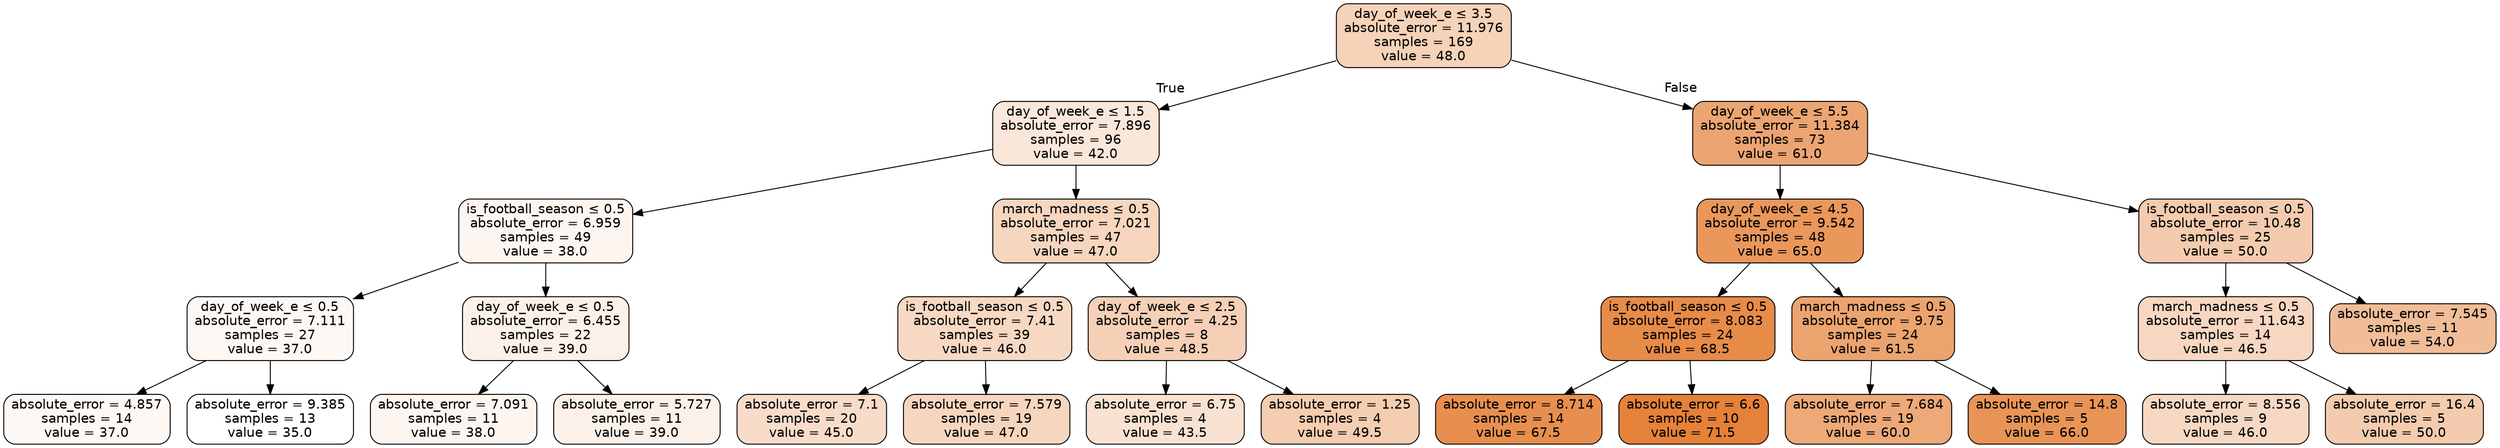 digraph Tree {
node [shape=box, style="filled, rounded", color="black", fontname="helvetica"] ;
edge [fontname="helvetica"] ;
0 [label=<day_of_week_e &le; 3.5<br/>absolute_error = 11.976<br/>samples = 169<br/>value = 48.0>, fillcolor="#f6d2b8"] ;
1 [label=<day_of_week_e &le; 1.5<br/>absolute_error = 7.896<br/>samples = 96<br/>value = 42.0>, fillcolor="#fae7d9"] ;
0 -> 1 [labeldistance=2.5, labelangle=45, headlabel="True"] ;
2 [label=<is_football_season &le; 0.5<br/>absolute_error = 6.959<br/>samples = 49<br/>value = 38.0>, fillcolor="#fdf5ef"] ;
1 -> 2 ;
3 [label=<day_of_week_e &le; 0.5<br/>absolute_error = 7.111<br/>samples = 27<br/>value = 37.0>, fillcolor="#fef8f4"] ;
2 -> 3 ;
4 [label=<absolute_error = 4.857<br/>samples = 14<br/>value = 37.0>, fillcolor="#fef8f4"] ;
3 -> 4 ;
5 [label=<absolute_error = 9.385<br/>samples = 13<br/>value = 35.0>, fillcolor="#ffffff"] ;
3 -> 5 ;
6 [label=<day_of_week_e &le; 0.5<br/>absolute_error = 6.455<br/>samples = 22<br/>value = 39.0>, fillcolor="#fcf1e9"] ;
2 -> 6 ;
7 [label=<absolute_error = 7.091<br/>samples = 11<br/>value = 38.0>, fillcolor="#fdf5ef"] ;
6 -> 7 ;
8 [label=<absolute_error = 5.727<br/>samples = 11<br/>value = 39.0>, fillcolor="#fcf1e9"] ;
6 -> 8 ;
9 [label=<march_madness &le; 0.5<br/>absolute_error = 7.021<br/>samples = 47<br/>value = 47.0>, fillcolor="#f6d6be"] ;
1 -> 9 ;
10 [label=<is_football_season &le; 0.5<br/>absolute_error = 7.41<br/>samples = 39<br/>value = 46.0>, fillcolor="#f7d9c3"] ;
9 -> 10 ;
11 [label=<absolute_error = 7.1<br/>samples = 20<br/>value = 45.0>, fillcolor="#f8dcc9"] ;
10 -> 11 ;
12 [label=<absolute_error = 7.579<br/>samples = 19<br/>value = 47.0>, fillcolor="#f6d6be"] ;
10 -> 12 ;
13 [label=<day_of_week_e &le; 2.5<br/>absolute_error = 4.25<br/>samples = 8<br/>value = 48.5>, fillcolor="#f5d0b6"] ;
9 -> 13 ;
14 [label=<absolute_error = 6.75<br/>samples = 4<br/>value = 43.5>, fillcolor="#f9e2d1"] ;
13 -> 14 ;
15 [label=<absolute_error = 1.25<br/>samples = 4<br/>value = 49.5>, fillcolor="#f5cdb0"] ;
13 -> 15 ;
16 [label=<day_of_week_e &le; 5.5<br/>absolute_error = 11.384<br/>samples = 73<br/>value = 61.0>, fillcolor="#eca572"] ;
0 -> 16 [labeldistance=2.5, labelangle=-45, headlabel="False"] ;
17 [label=<day_of_week_e &le; 4.5<br/>absolute_error = 9.542<br/>samples = 48<br/>value = 65.0>, fillcolor="#ea975c"] ;
16 -> 17 ;
18 [label=<is_football_season &le; 0.5<br/>absolute_error = 8.083<br/>samples = 24<br/>value = 68.5>, fillcolor="#e78b49"] ;
17 -> 18 ;
19 [label=<absolute_error = 8.714<br/>samples = 14<br/>value = 67.5>, fillcolor="#e88f4f"] ;
18 -> 19 ;
20 [label=<absolute_error = 6.6<br/>samples = 10<br/>value = 71.5>, fillcolor="#e58139"] ;
18 -> 20 ;
21 [label=<march_madness &le; 0.5<br/>absolute_error = 9.75<br/>samples = 24<br/>value = 61.5>, fillcolor="#eca46f"] ;
17 -> 21 ;
22 [label=<absolute_error = 7.684<br/>samples = 19<br/>value = 60.0>, fillcolor="#eda977"] ;
21 -> 22 ;
23 [label=<absolute_error = 14.8<br/>samples = 5<br/>value = 66.0>, fillcolor="#e99457"] ;
21 -> 23 ;
24 [label=<is_football_season &le; 0.5<br/>absolute_error = 10.48<br/>samples = 25<br/>value = 50.0>, fillcolor="#f4cbae"] ;
16 -> 24 ;
25 [label=<march_madness &le; 0.5<br/>absolute_error = 11.643<br/>samples = 14<br/>value = 46.5>, fillcolor="#f7d7c1"] ;
24 -> 25 ;
26 [label=<absolute_error = 8.556<br/>samples = 9<br/>value = 46.0>, fillcolor="#f7d9c3"] ;
25 -> 26 ;
27 [label=<absolute_error = 16.4<br/>samples = 5<br/>value = 50.0>, fillcolor="#f4cbae"] ;
25 -> 27 ;
28 [label=<absolute_error = 7.545<br/>samples = 11<br/>value = 54.0>, fillcolor="#f1bd98"] ;
24 -> 28 ;
}
